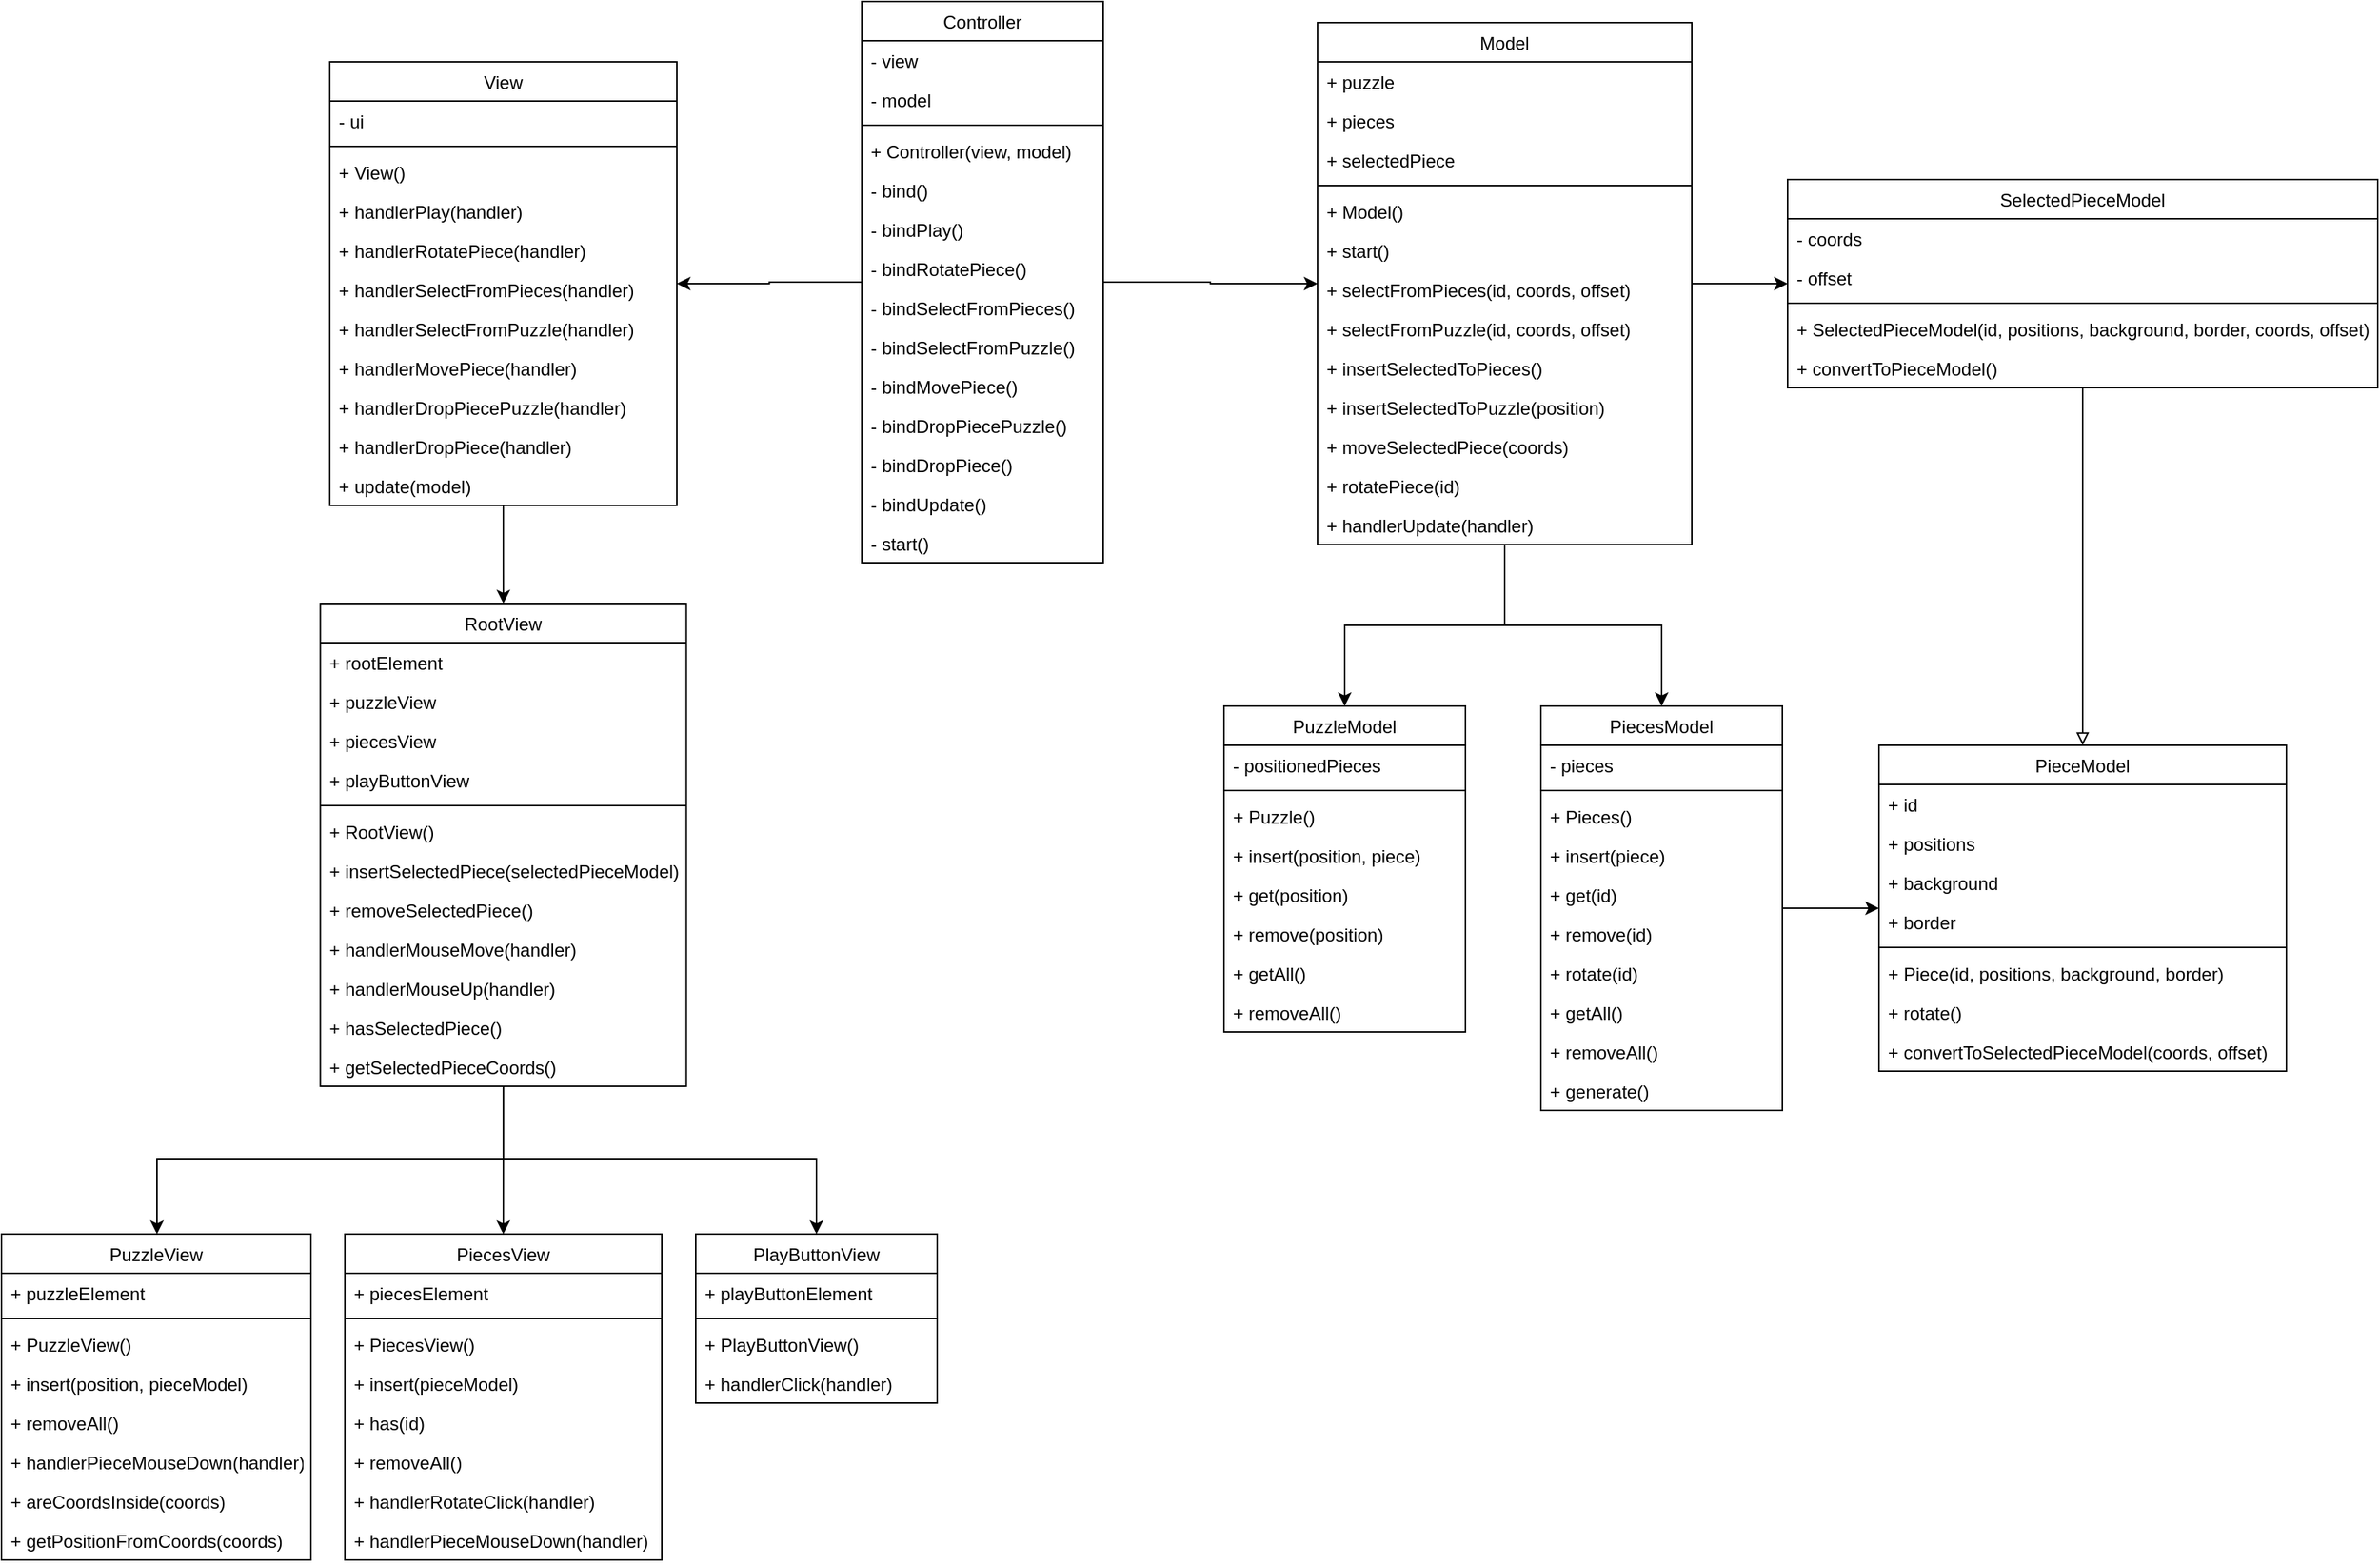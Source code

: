 <mxfile version="17.4.2" type="device"><diagram id="C5RBs43oDa-KdzZeNtuy" name="Page-1"><mxGraphModel dx="-2837" dy="945" grid="1" gridSize="10" guides="1" tooltips="1" connect="1" arrows="1" fold="1" page="1" pageScale="1" pageWidth="827" pageHeight="1169" math="0" shadow="0"><root><mxCell id="WIyWlLk6GJQsqaUBKTNV-0"/><mxCell id="WIyWlLk6GJQsqaUBKTNV-1" parent="WIyWlLk6GJQsqaUBKTNV-0"/><mxCell id="Hoel9D55jEDfZ5JP0Uhi-9" value="PuzzleModel" style="swimlane;fontStyle=0;align=center;verticalAlign=top;childLayout=stackLayout;horizontal=1;startSize=26;horizontalStack=0;resizeParent=1;resizeLast=0;collapsible=1;marginBottom=0;rounded=0;shadow=0;strokeWidth=1;" parent="WIyWlLk6GJQsqaUBKTNV-1" vertex="1"><mxGeometry x="4990" y="547" width="160" height="216" as="geometry"><mxRectangle x="550" y="140" width="160" height="26" as="alternateBounds"/></mxGeometry></mxCell><mxCell id="Hoel9D55jEDfZ5JP0Uhi-10" value="- positionedPieces" style="text;align=left;verticalAlign=top;spacingLeft=4;spacingRight=4;overflow=hidden;rotatable=0;points=[[0,0.5],[1,0.5]];portConstraint=eastwest;rounded=0;shadow=0;html=0;" parent="Hoel9D55jEDfZ5JP0Uhi-9" vertex="1"><mxGeometry y="26" width="160" height="26" as="geometry"/></mxCell><mxCell id="Hoel9D55jEDfZ5JP0Uhi-11" value="" style="line;html=1;strokeWidth=1;align=left;verticalAlign=middle;spacingTop=-1;spacingLeft=3;spacingRight=3;rotatable=0;labelPosition=right;points=[];portConstraint=eastwest;" parent="Hoel9D55jEDfZ5JP0Uhi-9" vertex="1"><mxGeometry y="52" width="160" height="8" as="geometry"/></mxCell><mxCell id="Hoel9D55jEDfZ5JP0Uhi-12" value="+ Puzzle()" style="text;align=left;verticalAlign=top;spacingLeft=4;spacingRight=4;overflow=hidden;rotatable=0;points=[[0,0.5],[1,0.5]];portConstraint=eastwest;" parent="Hoel9D55jEDfZ5JP0Uhi-9" vertex="1"><mxGeometry y="60" width="160" height="26" as="geometry"/></mxCell><mxCell id="Hoel9D55jEDfZ5JP0Uhi-13" value="+ insert(position, piece)" style="text;align=left;verticalAlign=top;spacingLeft=4;spacingRight=4;overflow=hidden;rotatable=0;points=[[0,0.5],[1,0.5]];portConstraint=eastwest;" parent="Hoel9D55jEDfZ5JP0Uhi-9" vertex="1"><mxGeometry y="86" width="160" height="26" as="geometry"/></mxCell><mxCell id="Hoel9D55jEDfZ5JP0Uhi-14" value="+ get(position)" style="text;align=left;verticalAlign=top;spacingLeft=4;spacingRight=4;overflow=hidden;rotatable=0;points=[[0,0.5],[1,0.5]];portConstraint=eastwest;" parent="Hoel9D55jEDfZ5JP0Uhi-9" vertex="1"><mxGeometry y="112" width="160" height="26" as="geometry"/></mxCell><mxCell id="Hoel9D55jEDfZ5JP0Uhi-15" value="+ remove(position)" style="text;align=left;verticalAlign=top;spacingLeft=4;spacingRight=4;overflow=hidden;rotatable=0;points=[[0,0.5],[1,0.5]];portConstraint=eastwest;" parent="Hoel9D55jEDfZ5JP0Uhi-9" vertex="1"><mxGeometry y="138" width="160" height="26" as="geometry"/></mxCell><mxCell id="Hoel9D55jEDfZ5JP0Uhi-16" value="+ getAll()" style="text;align=left;verticalAlign=top;spacingLeft=4;spacingRight=4;overflow=hidden;rotatable=0;points=[[0,0.5],[1,0.5]];portConstraint=eastwest;" parent="Hoel9D55jEDfZ5JP0Uhi-9" vertex="1"><mxGeometry y="164" width="160" height="26" as="geometry"/></mxCell><mxCell id="Hoel9D55jEDfZ5JP0Uhi-17" value="+ removeAll()" style="text;align=left;verticalAlign=top;spacingLeft=4;spacingRight=4;overflow=hidden;rotatable=0;points=[[0,0.5],[1,0.5]];portConstraint=eastwest;" parent="Hoel9D55jEDfZ5JP0Uhi-9" vertex="1"><mxGeometry y="190" width="160" height="26" as="geometry"/></mxCell><mxCell id="JvpIP3nI4Gsb4rFDmJyG-52" style="edgeStyle=orthogonalEdgeStyle;rounded=0;orthogonalLoop=1;jettySize=auto;html=1;endArrow=classic;endFill=1;" parent="WIyWlLk6GJQsqaUBKTNV-1" source="Hoel9D55jEDfZ5JP0Uhi-20" target="Hoel9D55jEDfZ5JP0Uhi-30" edge="1"><mxGeometry relative="1" as="geometry"/></mxCell><mxCell id="Hoel9D55jEDfZ5JP0Uhi-20" value="PiecesModel" style="swimlane;fontStyle=0;align=center;verticalAlign=top;childLayout=stackLayout;horizontal=1;startSize=26;horizontalStack=0;resizeParent=1;resizeLast=0;collapsible=1;marginBottom=0;rounded=0;shadow=0;strokeWidth=1;" parent="WIyWlLk6GJQsqaUBKTNV-1" vertex="1"><mxGeometry x="5200" y="547" width="160" height="268" as="geometry"><mxRectangle x="2240" y="1625" width="160" height="26" as="alternateBounds"/></mxGeometry></mxCell><mxCell id="Hoel9D55jEDfZ5JP0Uhi-21" value="- pieces" style="text;align=left;verticalAlign=top;spacingLeft=4;spacingRight=4;overflow=hidden;rotatable=0;points=[[0,0.5],[1,0.5]];portConstraint=eastwest;rounded=0;shadow=0;html=0;" parent="Hoel9D55jEDfZ5JP0Uhi-20" vertex="1"><mxGeometry y="26" width="160" height="26" as="geometry"/></mxCell><mxCell id="Hoel9D55jEDfZ5JP0Uhi-22" value="" style="line;html=1;strokeWidth=1;align=left;verticalAlign=middle;spacingTop=-1;spacingLeft=3;spacingRight=3;rotatable=0;labelPosition=right;points=[];portConstraint=eastwest;" parent="Hoel9D55jEDfZ5JP0Uhi-20" vertex="1"><mxGeometry y="52" width="160" height="8" as="geometry"/></mxCell><mxCell id="Hoel9D55jEDfZ5JP0Uhi-23" value="+ Pieces()" style="text;align=left;verticalAlign=top;spacingLeft=4;spacingRight=4;overflow=hidden;rotatable=0;points=[[0,0.5],[1,0.5]];portConstraint=eastwest;" parent="Hoel9D55jEDfZ5JP0Uhi-20" vertex="1"><mxGeometry y="60" width="160" height="26" as="geometry"/></mxCell><mxCell id="Hoel9D55jEDfZ5JP0Uhi-24" value="+ insert(piece)" style="text;align=left;verticalAlign=top;spacingLeft=4;spacingRight=4;overflow=hidden;rotatable=0;points=[[0,0.5],[1,0.5]];portConstraint=eastwest;" parent="Hoel9D55jEDfZ5JP0Uhi-20" vertex="1"><mxGeometry y="86" width="160" height="26" as="geometry"/></mxCell><mxCell id="JvpIP3nI4Gsb4rFDmJyG-57" value="+ get(id)" style="text;align=left;verticalAlign=top;spacingLeft=4;spacingRight=4;overflow=hidden;rotatable=0;points=[[0,0.5],[1,0.5]];portConstraint=eastwest;" parent="Hoel9D55jEDfZ5JP0Uhi-20" vertex="1"><mxGeometry y="112" width="160" height="26" as="geometry"/></mxCell><mxCell id="Hoel9D55jEDfZ5JP0Uhi-25" value="+ remove(id)" style="text;align=left;verticalAlign=top;spacingLeft=4;spacingRight=4;overflow=hidden;rotatable=0;points=[[0,0.5],[1,0.5]];portConstraint=eastwest;" parent="Hoel9D55jEDfZ5JP0Uhi-20" vertex="1"><mxGeometry y="138" width="160" height="26" as="geometry"/></mxCell><mxCell id="Hoel9D55jEDfZ5JP0Uhi-26" value="+ rotate(id)" style="text;align=left;verticalAlign=top;spacingLeft=4;spacingRight=4;overflow=hidden;rotatable=0;points=[[0,0.5],[1,0.5]];portConstraint=eastwest;" parent="Hoel9D55jEDfZ5JP0Uhi-20" vertex="1"><mxGeometry y="164" width="160" height="26" as="geometry"/></mxCell><mxCell id="Hoel9D55jEDfZ5JP0Uhi-27" value="+ getAll()" style="text;align=left;verticalAlign=top;spacingLeft=4;spacingRight=4;overflow=hidden;rotatable=0;points=[[0,0.5],[1,0.5]];portConstraint=eastwest;" parent="Hoel9D55jEDfZ5JP0Uhi-20" vertex="1"><mxGeometry y="190" width="160" height="26" as="geometry"/></mxCell><mxCell id="Hoel9D55jEDfZ5JP0Uhi-28" value="+ removeAll()" style="text;align=left;verticalAlign=top;spacingLeft=4;spacingRight=4;overflow=hidden;rotatable=0;points=[[0,0.5],[1,0.5]];portConstraint=eastwest;" parent="Hoel9D55jEDfZ5JP0Uhi-20" vertex="1"><mxGeometry y="216" width="160" height="26" as="geometry"/></mxCell><mxCell id="Hoel9D55jEDfZ5JP0Uhi-29" value="+ generate()" style="text;align=left;verticalAlign=top;spacingLeft=4;spacingRight=4;overflow=hidden;rotatable=0;points=[[0,0.5],[1,0.5]];portConstraint=eastwest;" parent="Hoel9D55jEDfZ5JP0Uhi-20" vertex="1"><mxGeometry y="242" width="160" height="26" as="geometry"/></mxCell><mxCell id="Hoel9D55jEDfZ5JP0Uhi-30" value="PieceModel" style="swimlane;fontStyle=0;align=center;verticalAlign=top;childLayout=stackLayout;horizontal=1;startSize=26;horizontalStack=0;resizeParent=1;resizeLast=0;collapsible=1;marginBottom=0;rounded=0;shadow=0;strokeWidth=1;" parent="WIyWlLk6GJQsqaUBKTNV-1" vertex="1"><mxGeometry x="5424" y="573" width="270" height="216" as="geometry"><mxRectangle x="550" y="140" width="160" height="26" as="alternateBounds"/></mxGeometry></mxCell><mxCell id="Hoel9D55jEDfZ5JP0Uhi-31" value="+ id" style="text;align=left;verticalAlign=top;spacingLeft=4;spacingRight=4;overflow=hidden;rotatable=0;points=[[0,0.5],[1,0.5]];portConstraint=eastwest;rounded=0;shadow=0;html=0;" parent="Hoel9D55jEDfZ5JP0Uhi-30" vertex="1"><mxGeometry y="26" width="270" height="26" as="geometry"/></mxCell><mxCell id="JvpIP3nI4Gsb4rFDmJyG-0" value="+ positions" style="text;align=left;verticalAlign=top;spacingLeft=4;spacingRight=4;overflow=hidden;rotatable=0;points=[[0,0.5],[1,0.5]];portConstraint=eastwest;rounded=0;shadow=0;html=0;" parent="Hoel9D55jEDfZ5JP0Uhi-30" vertex="1"><mxGeometry y="52" width="270" height="26" as="geometry"/></mxCell><mxCell id="JvpIP3nI4Gsb4rFDmJyG-1" value="+ background" style="text;align=left;verticalAlign=top;spacingLeft=4;spacingRight=4;overflow=hidden;rotatable=0;points=[[0,0.5],[1,0.5]];portConstraint=eastwest;rounded=0;shadow=0;html=0;" parent="Hoel9D55jEDfZ5JP0Uhi-30" vertex="1"><mxGeometry y="78" width="270" height="26" as="geometry"/></mxCell><mxCell id="Hoel9D55jEDfZ5JP0Uhi-32" value="+ border" style="text;align=left;verticalAlign=top;spacingLeft=4;spacingRight=4;overflow=hidden;rotatable=0;points=[[0,0.5],[1,0.5]];portConstraint=eastwest;rounded=0;shadow=0;html=0;" parent="Hoel9D55jEDfZ5JP0Uhi-30" vertex="1"><mxGeometry y="104" width="270" height="26" as="geometry"/></mxCell><mxCell id="Hoel9D55jEDfZ5JP0Uhi-33" value="" style="line;html=1;strokeWidth=1;align=left;verticalAlign=middle;spacingTop=-1;spacingLeft=3;spacingRight=3;rotatable=0;labelPosition=right;points=[];portConstraint=eastwest;" parent="Hoel9D55jEDfZ5JP0Uhi-30" vertex="1"><mxGeometry y="130" width="270" height="8" as="geometry"/></mxCell><mxCell id="Hoel9D55jEDfZ5JP0Uhi-34" value="+ Piece(id, positions, background, border)" style="text;align=left;verticalAlign=top;spacingLeft=4;spacingRight=4;overflow=hidden;rotatable=0;points=[[0,0.5],[1,0.5]];portConstraint=eastwest;" parent="Hoel9D55jEDfZ5JP0Uhi-30" vertex="1"><mxGeometry y="138" width="270" height="26" as="geometry"/></mxCell><mxCell id="Hoel9D55jEDfZ5JP0Uhi-35" value="+ rotate()" style="text;align=left;verticalAlign=top;spacingLeft=4;spacingRight=4;overflow=hidden;rotatable=0;points=[[0,0.5],[1,0.5]];portConstraint=eastwest;" parent="Hoel9D55jEDfZ5JP0Uhi-30" vertex="1"><mxGeometry y="164" width="270" height="26" as="geometry"/></mxCell><mxCell id="JvpIP3nI4Gsb4rFDmJyG-55" value="+ convertToSelectedPieceModel(coords, offset)" style="text;align=left;verticalAlign=top;spacingLeft=4;spacingRight=4;overflow=hidden;rotatable=0;points=[[0,0.5],[1,0.5]];portConstraint=eastwest;" parent="Hoel9D55jEDfZ5JP0Uhi-30" vertex="1"><mxGeometry y="190" width="270" height="26" as="geometry"/></mxCell><mxCell id="JvpIP3nI4Gsb4rFDmJyG-48" style="edgeStyle=orthogonalEdgeStyle;rounded=0;orthogonalLoop=1;jettySize=auto;html=1;" parent="WIyWlLk6GJQsqaUBKTNV-1" source="Hoel9D55jEDfZ5JP0Uhi-36" target="Hoel9D55jEDfZ5JP0Uhi-9" edge="1"><mxGeometry relative="1" as="geometry"/></mxCell><mxCell id="JvpIP3nI4Gsb4rFDmJyG-49" style="edgeStyle=orthogonalEdgeStyle;rounded=0;orthogonalLoop=1;jettySize=auto;html=1;entryX=0.5;entryY=0;entryDx=0;entryDy=0;" parent="WIyWlLk6GJQsqaUBKTNV-1" source="Hoel9D55jEDfZ5JP0Uhi-36" target="Hoel9D55jEDfZ5JP0Uhi-20" edge="1"><mxGeometry relative="1" as="geometry"/></mxCell><mxCell id="JvpIP3nI4Gsb4rFDmJyG-50" style="edgeStyle=orthogonalEdgeStyle;rounded=0;orthogonalLoop=1;jettySize=auto;html=1;" parent="WIyWlLk6GJQsqaUBKTNV-1" source="Hoel9D55jEDfZ5JP0Uhi-36" target="Hoel9D55jEDfZ5JP0Uhi-47" edge="1"><mxGeometry relative="1" as="geometry"/></mxCell><mxCell id="Hoel9D55jEDfZ5JP0Uhi-36" value="Model" style="swimlane;fontStyle=0;align=center;verticalAlign=top;childLayout=stackLayout;horizontal=1;startSize=26;horizontalStack=0;resizeParent=1;resizeLast=0;collapsible=1;marginBottom=0;rounded=0;shadow=0;strokeWidth=1;" parent="WIyWlLk6GJQsqaUBKTNV-1" vertex="1"><mxGeometry x="5052" y="94" width="248" height="346" as="geometry"><mxRectangle x="550" y="140" width="160" height="26" as="alternateBounds"/></mxGeometry></mxCell><mxCell id="JvpIP3nI4Gsb4rFDmJyG-3" value="+ puzzle" style="text;align=left;verticalAlign=top;spacingLeft=4;spacingRight=4;overflow=hidden;rotatable=0;points=[[0,0.5],[1,0.5]];portConstraint=eastwest;" parent="Hoel9D55jEDfZ5JP0Uhi-36" vertex="1"><mxGeometry y="26" width="248" height="26" as="geometry"/></mxCell><mxCell id="JvpIP3nI4Gsb4rFDmJyG-4" value="+ pieces" style="text;align=left;verticalAlign=top;spacingLeft=4;spacingRight=4;overflow=hidden;rotatable=0;points=[[0,0.5],[1,0.5]];portConstraint=eastwest;" parent="Hoel9D55jEDfZ5JP0Uhi-36" vertex="1"><mxGeometry y="52" width="248" height="26" as="geometry"/></mxCell><mxCell id="JvpIP3nI4Gsb4rFDmJyG-2" value="+ selectedPiece" style="text;align=left;verticalAlign=top;spacingLeft=4;spacingRight=4;overflow=hidden;rotatable=0;points=[[0,0.5],[1,0.5]];portConstraint=eastwest;" parent="Hoel9D55jEDfZ5JP0Uhi-36" vertex="1"><mxGeometry y="78" width="248" height="26" as="geometry"/></mxCell><mxCell id="Hoel9D55jEDfZ5JP0Uhi-37" value="" style="line;html=1;strokeWidth=1;align=left;verticalAlign=middle;spacingTop=-1;spacingLeft=3;spacingRight=3;rotatable=0;labelPosition=right;points=[];portConstraint=eastwest;" parent="Hoel9D55jEDfZ5JP0Uhi-36" vertex="1"><mxGeometry y="104" width="248" height="8" as="geometry"/></mxCell><mxCell id="Hoel9D55jEDfZ5JP0Uhi-38" value="+ Model()" style="text;align=left;verticalAlign=top;spacingLeft=4;spacingRight=4;overflow=hidden;rotatable=0;points=[[0,0.5],[1,0.5]];portConstraint=eastwest;" parent="Hoel9D55jEDfZ5JP0Uhi-36" vertex="1"><mxGeometry y="112" width="248" height="26" as="geometry"/></mxCell><mxCell id="Hoel9D55jEDfZ5JP0Uhi-39" value="+ start()" style="text;align=left;verticalAlign=top;spacingLeft=4;spacingRight=4;overflow=hidden;rotatable=0;points=[[0,0.5],[1,0.5]];portConstraint=eastwest;" parent="Hoel9D55jEDfZ5JP0Uhi-36" vertex="1"><mxGeometry y="138" width="248" height="26" as="geometry"/></mxCell><mxCell id="Hoel9D55jEDfZ5JP0Uhi-45" value="+ selectFromPieces(id, coords, offset)" style="text;align=left;verticalAlign=top;spacingLeft=4;spacingRight=4;overflow=hidden;rotatable=0;points=[[0,0.5],[1,0.5]];portConstraint=eastwest;" parent="Hoel9D55jEDfZ5JP0Uhi-36" vertex="1"><mxGeometry y="164" width="248" height="26" as="geometry"/></mxCell><mxCell id="Hoel9D55jEDfZ5JP0Uhi-44" value="+ selectFromPuzzle(id, coords, offset)" style="text;align=left;verticalAlign=top;spacingLeft=4;spacingRight=4;overflow=hidden;rotatable=0;points=[[0,0.5],[1,0.5]];portConstraint=eastwest;" parent="Hoel9D55jEDfZ5JP0Uhi-36" vertex="1"><mxGeometry y="190" width="248" height="26" as="geometry"/></mxCell><mxCell id="Hoel9D55jEDfZ5JP0Uhi-41" value="+ insertSelectedToPieces()" style="text;align=left;verticalAlign=top;spacingLeft=4;spacingRight=4;overflow=hidden;rotatable=0;points=[[0,0.5],[1,0.5]];portConstraint=eastwest;" parent="Hoel9D55jEDfZ5JP0Uhi-36" vertex="1"><mxGeometry y="216" width="248" height="26" as="geometry"/></mxCell><mxCell id="Hoel9D55jEDfZ5JP0Uhi-40" value="+ insertSelectedToPuzzle(position)" style="text;align=left;verticalAlign=top;spacingLeft=4;spacingRight=4;overflow=hidden;rotatable=0;points=[[0,0.5],[1,0.5]];portConstraint=eastwest;" parent="Hoel9D55jEDfZ5JP0Uhi-36" vertex="1"><mxGeometry y="242" width="248" height="26" as="geometry"/></mxCell><mxCell id="Hoel9D55jEDfZ5JP0Uhi-46" value="+ moveSelectedPiece(coords)" style="text;align=left;verticalAlign=top;spacingLeft=4;spacingRight=4;overflow=hidden;rotatable=0;points=[[0,0.5],[1,0.5]];portConstraint=eastwest;" parent="Hoel9D55jEDfZ5JP0Uhi-36" vertex="1"><mxGeometry y="268" width="248" height="26" as="geometry"/></mxCell><mxCell id="Hoel9D55jEDfZ5JP0Uhi-42" value="+ rotatePiece(id)" style="text;align=left;verticalAlign=top;spacingLeft=4;spacingRight=4;overflow=hidden;rotatable=0;points=[[0,0.5],[1,0.5]];portConstraint=eastwest;" parent="Hoel9D55jEDfZ5JP0Uhi-36" vertex="1"><mxGeometry y="294" width="248" height="26" as="geometry"/></mxCell><mxCell id="Hoel9D55jEDfZ5JP0Uhi-43" value="+ handlerUpdate(handler)" style="text;align=left;verticalAlign=top;spacingLeft=4;spacingRight=4;overflow=hidden;rotatable=0;points=[[0,0.5],[1,0.5]];portConstraint=eastwest;" parent="Hoel9D55jEDfZ5JP0Uhi-36" vertex="1"><mxGeometry y="320" width="248" height="26" as="geometry"/></mxCell><mxCell id="JvpIP3nI4Gsb4rFDmJyG-51" style="edgeStyle=orthogonalEdgeStyle;rounded=0;orthogonalLoop=1;jettySize=auto;html=1;endArrow=block;endFill=0;" parent="WIyWlLk6GJQsqaUBKTNV-1" source="Hoel9D55jEDfZ5JP0Uhi-47" target="Hoel9D55jEDfZ5JP0Uhi-30" edge="1"><mxGeometry relative="1" as="geometry"/></mxCell><mxCell id="Hoel9D55jEDfZ5JP0Uhi-47" value="SelectedPieceModel" style="swimlane;fontStyle=0;align=center;verticalAlign=top;childLayout=stackLayout;horizontal=1;startSize=26;horizontalStack=0;resizeParent=1;resizeLast=0;collapsible=1;marginBottom=0;rounded=0;shadow=0;strokeWidth=1;" parent="WIyWlLk6GJQsqaUBKTNV-1" vertex="1"><mxGeometry x="5363.5" y="198" width="391" height="138" as="geometry"><mxRectangle x="550" y="140" width="160" height="26" as="alternateBounds"/></mxGeometry></mxCell><mxCell id="Hoel9D55jEDfZ5JP0Uhi-48" value="- coords" style="text;align=left;verticalAlign=top;spacingLeft=4;spacingRight=4;overflow=hidden;rotatable=0;points=[[0,0.5],[1,0.5]];portConstraint=eastwest;rounded=0;shadow=0;html=0;" parent="Hoel9D55jEDfZ5JP0Uhi-47" vertex="1"><mxGeometry y="26" width="391" height="26" as="geometry"/></mxCell><mxCell id="Hoel9D55jEDfZ5JP0Uhi-55" value="- offset" style="text;align=left;verticalAlign=top;spacingLeft=4;spacingRight=4;overflow=hidden;rotatable=0;points=[[0,0.5],[1,0.5]];portConstraint=eastwest;rounded=0;shadow=0;html=0;" parent="Hoel9D55jEDfZ5JP0Uhi-47" vertex="1"><mxGeometry y="52" width="391" height="26" as="geometry"/></mxCell><mxCell id="Hoel9D55jEDfZ5JP0Uhi-50" value="" style="line;html=1;strokeWidth=1;align=left;verticalAlign=middle;spacingTop=-1;spacingLeft=3;spacingRight=3;rotatable=0;labelPosition=right;points=[];portConstraint=eastwest;" parent="Hoel9D55jEDfZ5JP0Uhi-47" vertex="1"><mxGeometry y="78" width="391" height="8" as="geometry"/></mxCell><mxCell id="Hoel9D55jEDfZ5JP0Uhi-52" value="+ SelectedPieceModel(id, positions, background, border, coords, offset)" style="text;align=left;verticalAlign=top;spacingLeft=4;spacingRight=4;overflow=hidden;rotatable=0;points=[[0,0.5],[1,0.5]];portConstraint=eastwest;" parent="Hoel9D55jEDfZ5JP0Uhi-47" vertex="1"><mxGeometry y="86" width="391" height="26" as="geometry"/></mxCell><mxCell id="JvpIP3nI4Gsb4rFDmJyG-56" value="+ convertToPieceModel()" style="text;align=left;verticalAlign=top;spacingLeft=4;spacingRight=4;overflow=hidden;rotatable=0;points=[[0,0.5],[1,0.5]];portConstraint=eastwest;" parent="Hoel9D55jEDfZ5JP0Uhi-47" vertex="1"><mxGeometry y="112" width="391" height="26" as="geometry"/></mxCell><mxCell id="JvpIP3nI4Gsb4rFDmJyG-146" style="edgeStyle=orthogonalEdgeStyle;rounded=0;orthogonalLoop=1;jettySize=auto;html=1;endArrow=classic;endFill=1;" parent="WIyWlLk6GJQsqaUBKTNV-1" source="Hoel9D55jEDfZ5JP0Uhi-56" target="JvpIP3nI4Gsb4rFDmJyG-114" edge="1"><mxGeometry relative="1" as="geometry"/></mxCell><mxCell id="Hoel9D55jEDfZ5JP0Uhi-56" value="View" style="swimlane;fontStyle=0;align=center;verticalAlign=top;childLayout=stackLayout;horizontal=1;startSize=26;horizontalStack=0;resizeParent=1;resizeLast=0;collapsible=1;marginBottom=0;rounded=0;shadow=0;strokeWidth=1;" parent="WIyWlLk6GJQsqaUBKTNV-1" vertex="1"><mxGeometry x="4397.5" y="120" width="230" height="294" as="geometry"><mxRectangle x="550" y="140" width="160" height="26" as="alternateBounds"/></mxGeometry></mxCell><mxCell id="JvpIP3nI4Gsb4rFDmJyG-7" value="- ui" style="text;align=left;verticalAlign=top;spacingLeft=4;spacingRight=4;overflow=hidden;rotatable=0;points=[[0,0.5],[1,0.5]];portConstraint=eastwest;" parent="Hoel9D55jEDfZ5JP0Uhi-56" vertex="1"><mxGeometry y="26" width="230" height="26" as="geometry"/></mxCell><mxCell id="Hoel9D55jEDfZ5JP0Uhi-58" value="" style="line;html=1;strokeWidth=1;align=left;verticalAlign=middle;spacingTop=-1;spacingLeft=3;spacingRight=3;rotatable=0;labelPosition=right;points=[];portConstraint=eastwest;" parent="Hoel9D55jEDfZ5JP0Uhi-56" vertex="1"><mxGeometry y="52" width="230" height="8" as="geometry"/></mxCell><mxCell id="Hoel9D55jEDfZ5JP0Uhi-59" value="+ View()" style="text;align=left;verticalAlign=top;spacingLeft=4;spacingRight=4;overflow=hidden;rotatable=0;points=[[0,0.5],[1,0.5]];portConstraint=eastwest;" parent="Hoel9D55jEDfZ5JP0Uhi-56" vertex="1"><mxGeometry y="60" width="230" height="26" as="geometry"/></mxCell><mxCell id="JvpIP3nI4Gsb4rFDmJyG-66" value="+ handlerPlay(handler)" style="text;align=left;verticalAlign=top;spacingLeft=4;spacingRight=4;overflow=hidden;rotatable=0;points=[[0,0.5],[1,0.5]];portConstraint=eastwest;" parent="Hoel9D55jEDfZ5JP0Uhi-56" vertex="1"><mxGeometry y="86" width="230" height="26" as="geometry"/></mxCell><mxCell id="Hoel9D55jEDfZ5JP0Uhi-63" value="+ handlerRotatePiece(handler)" style="text;align=left;verticalAlign=top;spacingLeft=4;spacingRight=4;overflow=hidden;rotatable=0;points=[[0,0.5],[1,0.5]];portConstraint=eastwest;" parent="Hoel9D55jEDfZ5JP0Uhi-56" vertex="1"><mxGeometry y="112" width="230" height="26" as="geometry"/></mxCell><mxCell id="Hoel9D55jEDfZ5JP0Uhi-62" value="+ handlerSelectFromPieces(handler)" style="text;align=left;verticalAlign=top;spacingLeft=4;spacingRight=4;overflow=hidden;rotatable=0;points=[[0,0.5],[1,0.5]];portConstraint=eastwest;" parent="Hoel9D55jEDfZ5JP0Uhi-56" vertex="1"><mxGeometry y="138" width="230" height="26" as="geometry"/></mxCell><mxCell id="Hoel9D55jEDfZ5JP0Uhi-61" value="+ handlerSelectFromPuzzle(handler)" style="text;align=left;verticalAlign=top;spacingLeft=4;spacingRight=4;overflow=hidden;rotatable=0;points=[[0,0.5],[1,0.5]];portConstraint=eastwest;" parent="Hoel9D55jEDfZ5JP0Uhi-56" vertex="1"><mxGeometry y="164" width="230" height="26" as="geometry"/></mxCell><mxCell id="Hoel9D55jEDfZ5JP0Uhi-65" value="+ handlerMovePiece(handler)" style="text;align=left;verticalAlign=top;spacingLeft=4;spacingRight=4;overflow=hidden;rotatable=0;points=[[0,0.5],[1,0.5]];portConstraint=eastwest;" parent="Hoel9D55jEDfZ5JP0Uhi-56" vertex="1"><mxGeometry y="190" width="230" height="26" as="geometry"/></mxCell><mxCell id="JvpIP3nI4Gsb4rFDmJyG-6" value="+ handlerDropPiecePuzzle(handler)" style="text;align=left;verticalAlign=top;spacingLeft=4;spacingRight=4;overflow=hidden;rotatable=0;points=[[0,0.5],[1,0.5]];portConstraint=eastwest;" parent="Hoel9D55jEDfZ5JP0Uhi-56" vertex="1"><mxGeometry y="216" width="230" height="26" as="geometry"/></mxCell><mxCell id="JvpIP3nI4Gsb4rFDmJyG-8" value="+ handlerDropPiece(handler)" style="text;align=left;verticalAlign=top;spacingLeft=4;spacingRight=4;overflow=hidden;rotatable=0;points=[[0,0.5],[1,0.5]];portConstraint=eastwest;" parent="Hoel9D55jEDfZ5JP0Uhi-56" vertex="1"><mxGeometry y="242" width="230" height="26" as="geometry"/></mxCell><mxCell id="Hoel9D55jEDfZ5JP0Uhi-64" value="+ update(model)" style="text;align=left;verticalAlign=top;spacingLeft=4;spacingRight=4;overflow=hidden;rotatable=0;points=[[0,0.5],[1,0.5]];portConstraint=eastwest;" parent="Hoel9D55jEDfZ5JP0Uhi-56" vertex="1"><mxGeometry y="268" width="230" height="26" as="geometry"/></mxCell><mxCell id="JvpIP3nI4Gsb4rFDmJyG-46" style="edgeStyle=orthogonalEdgeStyle;rounded=0;orthogonalLoop=1;jettySize=auto;html=1;" parent="WIyWlLk6GJQsqaUBKTNV-1" source="JvpIP3nI4Gsb4rFDmJyG-32" target="Hoel9D55jEDfZ5JP0Uhi-36" edge="1"><mxGeometry relative="1" as="geometry"/></mxCell><mxCell id="JvpIP3nI4Gsb4rFDmJyG-47" style="edgeStyle=orthogonalEdgeStyle;rounded=0;orthogonalLoop=1;jettySize=auto;html=1;" parent="WIyWlLk6GJQsqaUBKTNV-1" source="JvpIP3nI4Gsb4rFDmJyG-32" target="Hoel9D55jEDfZ5JP0Uhi-56" edge="1"><mxGeometry relative="1" as="geometry"/></mxCell><mxCell id="JvpIP3nI4Gsb4rFDmJyG-32" value="Controller" style="swimlane;fontStyle=0;align=center;verticalAlign=top;childLayout=stackLayout;horizontal=1;startSize=26;horizontalStack=0;resizeParent=1;resizeLast=0;collapsible=1;marginBottom=0;rounded=0;shadow=0;strokeWidth=1;" parent="WIyWlLk6GJQsqaUBKTNV-1" vertex="1"><mxGeometry x="4750" y="80" width="160" height="372" as="geometry"><mxRectangle x="550" y="140" width="160" height="26" as="alternateBounds"/></mxGeometry></mxCell><mxCell id="JvpIP3nI4Gsb4rFDmJyG-40" value="- view" style="text;align=left;verticalAlign=top;spacingLeft=4;spacingRight=4;overflow=hidden;rotatable=0;points=[[0,0.5],[1,0.5]];portConstraint=eastwest;" parent="JvpIP3nI4Gsb4rFDmJyG-32" vertex="1"><mxGeometry y="26" width="160" height="26" as="geometry"/></mxCell><mxCell id="JvpIP3nI4Gsb4rFDmJyG-41" value="- model" style="text;align=left;verticalAlign=top;spacingLeft=4;spacingRight=4;overflow=hidden;rotatable=0;points=[[0,0.5],[1,0.5]];portConstraint=eastwest;" parent="JvpIP3nI4Gsb4rFDmJyG-32" vertex="1"><mxGeometry y="52" width="160" height="26" as="geometry"/></mxCell><mxCell id="JvpIP3nI4Gsb4rFDmJyG-33" value="" style="line;html=1;strokeWidth=1;align=left;verticalAlign=middle;spacingTop=-1;spacingLeft=3;spacingRight=3;rotatable=0;labelPosition=right;points=[];portConstraint=eastwest;" parent="JvpIP3nI4Gsb4rFDmJyG-32" vertex="1"><mxGeometry y="78" width="160" height="8" as="geometry"/></mxCell><mxCell id="JvpIP3nI4Gsb4rFDmJyG-34" value="+ Controller(view, model)" style="text;align=left;verticalAlign=top;spacingLeft=4;spacingRight=4;overflow=hidden;rotatable=0;points=[[0,0.5],[1,0.5]];portConstraint=eastwest;" parent="JvpIP3nI4Gsb4rFDmJyG-32" vertex="1"><mxGeometry y="86" width="160" height="26" as="geometry"/></mxCell><mxCell id="JvpIP3nI4Gsb4rFDmJyG-45" value="- bind()" style="text;align=left;verticalAlign=top;spacingLeft=4;spacingRight=4;overflow=hidden;rotatable=0;points=[[0,0.5],[1,0.5]];portConstraint=eastwest;" parent="JvpIP3nI4Gsb4rFDmJyG-32" vertex="1"><mxGeometry y="112" width="160" height="26" as="geometry"/></mxCell><mxCell id="JvpIP3nI4Gsb4rFDmJyG-67" value="- bindPlay()" style="text;align=left;verticalAlign=top;spacingLeft=4;spacingRight=4;overflow=hidden;rotatable=0;points=[[0,0.5],[1,0.5]];portConstraint=eastwest;" parent="JvpIP3nI4Gsb4rFDmJyG-32" vertex="1"><mxGeometry y="138" width="160" height="26" as="geometry"/></mxCell><mxCell id="JvpIP3nI4Gsb4rFDmJyG-37" value="- bindRotatePiece()" style="text;align=left;verticalAlign=top;spacingLeft=4;spacingRight=4;overflow=hidden;rotatable=0;points=[[0,0.5],[1,0.5]];portConstraint=eastwest;" parent="JvpIP3nI4Gsb4rFDmJyG-32" vertex="1"><mxGeometry y="164" width="160" height="26" as="geometry"/></mxCell><mxCell id="JvpIP3nI4Gsb4rFDmJyG-36" value="- bindSelectFromPieces()" style="text;align=left;verticalAlign=top;spacingLeft=4;spacingRight=4;overflow=hidden;rotatable=0;points=[[0,0.5],[1,0.5]];portConstraint=eastwest;" parent="JvpIP3nI4Gsb4rFDmJyG-32" vertex="1"><mxGeometry y="190" width="160" height="26" as="geometry"/></mxCell><mxCell id="JvpIP3nI4Gsb4rFDmJyG-35" value="- bindSelectFromPuzzle()" style="text;align=left;verticalAlign=top;spacingLeft=4;spacingRight=4;overflow=hidden;rotatable=0;points=[[0,0.5],[1,0.5]];portConstraint=eastwest;" parent="JvpIP3nI4Gsb4rFDmJyG-32" vertex="1"><mxGeometry y="216" width="160" height="26" as="geometry"/></mxCell><mxCell id="JvpIP3nI4Gsb4rFDmJyG-43" value="- bindMovePiece()" style="text;align=left;verticalAlign=top;spacingLeft=4;spacingRight=4;overflow=hidden;rotatable=0;points=[[0,0.5],[1,0.5]];portConstraint=eastwest;" parent="JvpIP3nI4Gsb4rFDmJyG-32" vertex="1"><mxGeometry y="242" width="160" height="26" as="geometry"/></mxCell><mxCell id="JvpIP3nI4Gsb4rFDmJyG-44" value="- bindDropPiecePuzzle()" style="text;align=left;verticalAlign=top;spacingLeft=4;spacingRight=4;overflow=hidden;rotatable=0;points=[[0,0.5],[1,0.5]];portConstraint=eastwest;" parent="JvpIP3nI4Gsb4rFDmJyG-32" vertex="1"><mxGeometry y="268" width="160" height="26" as="geometry"/></mxCell><mxCell id="JvpIP3nI4Gsb4rFDmJyG-42" value="- bindDropPiece()" style="text;align=left;verticalAlign=top;spacingLeft=4;spacingRight=4;overflow=hidden;rotatable=0;points=[[0,0.5],[1,0.5]];portConstraint=eastwest;" parent="JvpIP3nI4Gsb4rFDmJyG-32" vertex="1"><mxGeometry y="294" width="160" height="26" as="geometry"/></mxCell><mxCell id="JvpIP3nI4Gsb4rFDmJyG-38" value="- bindUpdate()" style="text;align=left;verticalAlign=top;spacingLeft=4;spacingRight=4;overflow=hidden;rotatable=0;points=[[0,0.5],[1,0.5]];portConstraint=eastwest;" parent="JvpIP3nI4Gsb4rFDmJyG-32" vertex="1"><mxGeometry y="320" width="160" height="26" as="geometry"/></mxCell><mxCell id="JvpIP3nI4Gsb4rFDmJyG-39" value="- start()" style="text;align=left;verticalAlign=top;spacingLeft=4;spacingRight=4;overflow=hidden;rotatable=0;points=[[0,0.5],[1,0.5]];portConstraint=eastwest;" parent="JvpIP3nI4Gsb4rFDmJyG-32" vertex="1"><mxGeometry y="346" width="160" height="26" as="geometry"/></mxCell><mxCell id="JvpIP3nI4Gsb4rFDmJyG-72" value="PuzzleView" style="swimlane;fontStyle=0;align=center;verticalAlign=top;childLayout=stackLayout;horizontal=1;startSize=26;horizontalStack=0;resizeParent=1;resizeLast=0;collapsible=1;marginBottom=0;rounded=0;shadow=0;strokeWidth=1;" parent="WIyWlLk6GJQsqaUBKTNV-1" vertex="1"><mxGeometry x="4180" y="897" width="205" height="216" as="geometry"><mxRectangle x="550" y="140" width="160" height="26" as="alternateBounds"/></mxGeometry></mxCell><mxCell id="JvpIP3nI4Gsb4rFDmJyG-73" value="+ puzzleElement" style="text;align=left;verticalAlign=top;spacingLeft=4;spacingRight=4;overflow=hidden;rotatable=0;points=[[0,0.5],[1,0.5]];portConstraint=eastwest;" parent="JvpIP3nI4Gsb4rFDmJyG-72" vertex="1"><mxGeometry y="26" width="205" height="26" as="geometry"/></mxCell><mxCell id="JvpIP3nI4Gsb4rFDmJyG-74" value="" style="line;html=1;strokeWidth=1;align=left;verticalAlign=middle;spacingTop=-1;spacingLeft=3;spacingRight=3;rotatable=0;labelPosition=right;points=[];portConstraint=eastwest;" parent="JvpIP3nI4Gsb4rFDmJyG-72" vertex="1"><mxGeometry y="52" width="205" height="8" as="geometry"/></mxCell><mxCell id="JvpIP3nI4Gsb4rFDmJyG-75" value="+ PuzzleView()" style="text;align=left;verticalAlign=top;spacingLeft=4;spacingRight=4;overflow=hidden;rotatable=0;points=[[0,0.5],[1,0.5]];portConstraint=eastwest;" parent="JvpIP3nI4Gsb4rFDmJyG-72" vertex="1"><mxGeometry y="60" width="205" height="26" as="geometry"/></mxCell><mxCell id="JvpIP3nI4Gsb4rFDmJyG-96" value="+ insert(position, pieceModel)" style="text;align=left;verticalAlign=top;spacingLeft=4;spacingRight=4;overflow=hidden;rotatable=0;points=[[0,0.5],[1,0.5]];portConstraint=eastwest;" parent="JvpIP3nI4Gsb4rFDmJyG-72" vertex="1"><mxGeometry y="86" width="205" height="26" as="geometry"/></mxCell><mxCell id="JvpIP3nI4Gsb4rFDmJyG-76" value="+ removeAll()" style="text;align=left;verticalAlign=top;spacingLeft=4;spacingRight=4;overflow=hidden;rotatable=0;points=[[0,0.5],[1,0.5]];portConstraint=eastwest;" parent="JvpIP3nI4Gsb4rFDmJyG-72" vertex="1"><mxGeometry y="112" width="205" height="26" as="geometry"/></mxCell><mxCell id="JvpIP3nI4Gsb4rFDmJyG-103" value="+ handlerPieceMouseDown(handler)" style="text;align=left;verticalAlign=top;spacingLeft=4;spacingRight=4;overflow=hidden;rotatable=0;points=[[0,0.5],[1,0.5]];portConstraint=eastwest;" parent="JvpIP3nI4Gsb4rFDmJyG-72" vertex="1"><mxGeometry y="138" width="205" height="26" as="geometry"/></mxCell><mxCell id="JvpIP3nI4Gsb4rFDmJyG-155" value="+ areCoordsInside(coords)" style="text;align=left;verticalAlign=top;spacingLeft=4;spacingRight=4;overflow=hidden;rotatable=0;points=[[0,0.5],[1,0.5]];portConstraint=eastwest;" parent="JvpIP3nI4Gsb4rFDmJyG-72" vertex="1"><mxGeometry y="164" width="205" height="26" as="geometry"/></mxCell><mxCell id="JvpIP3nI4Gsb4rFDmJyG-156" value="+ getPositionFromCoords(coords)" style="text;align=left;verticalAlign=top;spacingLeft=4;spacingRight=4;overflow=hidden;rotatable=0;points=[[0,0.5],[1,0.5]];portConstraint=eastwest;" parent="JvpIP3nI4Gsb4rFDmJyG-72" vertex="1"><mxGeometry y="190" width="205" height="26" as="geometry"/></mxCell><mxCell id="JvpIP3nI4Gsb4rFDmJyG-91" value="PlayButtonView" style="swimlane;fontStyle=0;align=center;verticalAlign=top;childLayout=stackLayout;horizontal=1;startSize=26;horizontalStack=0;resizeParent=1;resizeLast=0;collapsible=1;marginBottom=0;rounded=0;shadow=0;strokeWidth=1;" parent="WIyWlLk6GJQsqaUBKTNV-1" vertex="1"><mxGeometry x="4640" y="897" width="160" height="112" as="geometry"><mxRectangle x="550" y="140" width="160" height="26" as="alternateBounds"/></mxGeometry></mxCell><mxCell id="JvpIP3nI4Gsb4rFDmJyG-92" value="+ playButtonElement" style="text;align=left;verticalAlign=top;spacingLeft=4;spacingRight=4;overflow=hidden;rotatable=0;points=[[0,0.5],[1,0.5]];portConstraint=eastwest;" parent="JvpIP3nI4Gsb4rFDmJyG-91" vertex="1"><mxGeometry y="26" width="160" height="26" as="geometry"/></mxCell><mxCell id="JvpIP3nI4Gsb4rFDmJyG-93" value="" style="line;html=1;strokeWidth=1;align=left;verticalAlign=middle;spacingTop=-1;spacingLeft=3;spacingRight=3;rotatable=0;labelPosition=right;points=[];portConstraint=eastwest;" parent="JvpIP3nI4Gsb4rFDmJyG-91" vertex="1"><mxGeometry y="52" width="160" height="8" as="geometry"/></mxCell><mxCell id="JvpIP3nI4Gsb4rFDmJyG-95" value="+ PlayButtonView()" style="text;align=left;verticalAlign=top;spacingLeft=4;spacingRight=4;overflow=hidden;rotatable=0;points=[[0,0.5],[1,0.5]];portConstraint=eastwest;" parent="JvpIP3nI4Gsb4rFDmJyG-91" vertex="1"><mxGeometry y="60" width="160" height="26" as="geometry"/></mxCell><mxCell id="JvpIP3nI4Gsb4rFDmJyG-142" value="+ handlerClick(handler)" style="text;align=left;verticalAlign=top;spacingLeft=4;spacingRight=4;overflow=hidden;rotatable=0;points=[[0,0.5],[1,0.5]];portConstraint=eastwest;" parent="JvpIP3nI4Gsb4rFDmJyG-91" vertex="1"><mxGeometry y="86" width="160" height="26" as="geometry"/></mxCell><mxCell id="JvpIP3nI4Gsb4rFDmJyG-97" value="PiecesView" style="swimlane;fontStyle=0;align=center;verticalAlign=top;childLayout=stackLayout;horizontal=1;startSize=26;horizontalStack=0;resizeParent=1;resizeLast=0;collapsible=1;marginBottom=0;rounded=0;shadow=0;strokeWidth=1;" parent="WIyWlLk6GJQsqaUBKTNV-1" vertex="1"><mxGeometry x="4407.5" y="897" width="210" height="216" as="geometry"><mxRectangle x="550" y="140" width="160" height="26" as="alternateBounds"/></mxGeometry></mxCell><mxCell id="JvpIP3nI4Gsb4rFDmJyG-98" value="+ piecesElement" style="text;align=left;verticalAlign=top;spacingLeft=4;spacingRight=4;overflow=hidden;rotatable=0;points=[[0,0.5],[1,0.5]];portConstraint=eastwest;" parent="JvpIP3nI4Gsb4rFDmJyG-97" vertex="1"><mxGeometry y="26" width="210" height="26" as="geometry"/></mxCell><mxCell id="JvpIP3nI4Gsb4rFDmJyG-99" value="" style="line;html=1;strokeWidth=1;align=left;verticalAlign=middle;spacingTop=-1;spacingLeft=3;spacingRight=3;rotatable=0;labelPosition=right;points=[];portConstraint=eastwest;" parent="JvpIP3nI4Gsb4rFDmJyG-97" vertex="1"><mxGeometry y="52" width="210" height="8" as="geometry"/></mxCell><mxCell id="JvpIP3nI4Gsb4rFDmJyG-100" value="+ PiecesView()" style="text;align=left;verticalAlign=top;spacingLeft=4;spacingRight=4;overflow=hidden;rotatable=0;points=[[0,0.5],[1,0.5]];portConstraint=eastwest;" parent="JvpIP3nI4Gsb4rFDmJyG-97" vertex="1"><mxGeometry y="60" width="210" height="26" as="geometry"/></mxCell><mxCell id="HfzHMmbnnP9AgTcTV4ew-0" value="+ insert(pieceModel)" style="text;align=left;verticalAlign=top;spacingLeft=4;spacingRight=4;overflow=hidden;rotatable=0;points=[[0,0.5],[1,0.5]];portConstraint=eastwest;" vertex="1" parent="JvpIP3nI4Gsb4rFDmJyG-97"><mxGeometry y="86" width="210" height="26" as="geometry"/></mxCell><mxCell id="JvpIP3nI4Gsb4rFDmJyG-101" value="+ has(id)" style="text;align=left;verticalAlign=top;spacingLeft=4;spacingRight=4;overflow=hidden;rotatable=0;points=[[0,0.5],[1,0.5]];portConstraint=eastwest;" parent="JvpIP3nI4Gsb4rFDmJyG-97" vertex="1"><mxGeometry y="112" width="210" height="26" as="geometry"/></mxCell><mxCell id="JvpIP3nI4Gsb4rFDmJyG-102" value="+ removeAll()" style="text;align=left;verticalAlign=top;spacingLeft=4;spacingRight=4;overflow=hidden;rotatable=0;points=[[0,0.5],[1,0.5]];portConstraint=eastwest;" parent="JvpIP3nI4Gsb4rFDmJyG-97" vertex="1"><mxGeometry y="138" width="210" height="26" as="geometry"/></mxCell><mxCell id="JvpIP3nI4Gsb4rFDmJyG-104" value="+ handlerRotateClick(handler)" style="text;align=left;verticalAlign=top;spacingLeft=4;spacingRight=4;overflow=hidden;rotatable=0;points=[[0,0.5],[1,0.5]];portConstraint=eastwest;" parent="JvpIP3nI4Gsb4rFDmJyG-97" vertex="1"><mxGeometry y="164" width="210" height="26" as="geometry"/></mxCell><mxCell id="JvpIP3nI4Gsb4rFDmJyG-105" value="+ handlerPieceMouseDown(handler)" style="text;align=left;verticalAlign=top;spacingLeft=4;spacingRight=4;overflow=hidden;rotatable=0;points=[[0,0.5],[1,0.5]];portConstraint=eastwest;" parent="JvpIP3nI4Gsb4rFDmJyG-97" vertex="1"><mxGeometry y="190" width="210" height="26" as="geometry"/></mxCell><mxCell id="JvpIP3nI4Gsb4rFDmJyG-149" style="edgeStyle=orthogonalEdgeStyle;rounded=0;orthogonalLoop=1;jettySize=auto;html=1;endArrow=classic;endFill=1;" parent="WIyWlLk6GJQsqaUBKTNV-1" source="JvpIP3nI4Gsb4rFDmJyG-114" target="JvpIP3nI4Gsb4rFDmJyG-97" edge="1"><mxGeometry relative="1" as="geometry"/></mxCell><mxCell id="JvpIP3nI4Gsb4rFDmJyG-150" style="edgeStyle=orthogonalEdgeStyle;rounded=0;orthogonalLoop=1;jettySize=auto;html=1;endArrow=classic;endFill=1;" parent="WIyWlLk6GJQsqaUBKTNV-1" source="JvpIP3nI4Gsb4rFDmJyG-114" target="JvpIP3nI4Gsb4rFDmJyG-72" edge="1"><mxGeometry relative="1" as="geometry"><Array as="points"><mxPoint x="4513" y="847"/><mxPoint x="4283" y="847"/></Array></mxGeometry></mxCell><mxCell id="JvpIP3nI4Gsb4rFDmJyG-151" style="edgeStyle=orthogonalEdgeStyle;rounded=0;orthogonalLoop=1;jettySize=auto;html=1;endArrow=classic;endFill=1;" parent="WIyWlLk6GJQsqaUBKTNV-1" source="JvpIP3nI4Gsb4rFDmJyG-114" target="JvpIP3nI4Gsb4rFDmJyG-91" edge="1"><mxGeometry relative="1" as="geometry"><Array as="points"><mxPoint x="4513" y="847"/><mxPoint x="4720" y="847"/></Array></mxGeometry></mxCell><mxCell id="JvpIP3nI4Gsb4rFDmJyG-114" value="RootView" style="swimlane;fontStyle=0;align=center;verticalAlign=top;childLayout=stackLayout;horizontal=1;startSize=26;horizontalStack=0;resizeParent=1;resizeLast=0;collapsible=1;marginBottom=0;rounded=0;shadow=0;strokeWidth=1;" parent="WIyWlLk6GJQsqaUBKTNV-1" vertex="1"><mxGeometry x="4391.25" y="479" width="242.5" height="320" as="geometry"><mxRectangle x="550" y="140" width="160" height="26" as="alternateBounds"/></mxGeometry></mxCell><mxCell id="JvpIP3nI4Gsb4rFDmJyG-143" value="+ rootElement" style="text;align=left;verticalAlign=top;spacingLeft=4;spacingRight=4;overflow=hidden;rotatable=0;points=[[0,0.5],[1,0.5]];portConstraint=eastwest;" parent="JvpIP3nI4Gsb4rFDmJyG-114" vertex="1"><mxGeometry y="26" width="242.5" height="26" as="geometry"/></mxCell><mxCell id="JvpIP3nI4Gsb4rFDmJyG-144" value="+ puzzleView" style="text;align=left;verticalAlign=top;spacingLeft=4;spacingRight=4;overflow=hidden;rotatable=0;points=[[0,0.5],[1,0.5]];portConstraint=eastwest;" parent="JvpIP3nI4Gsb4rFDmJyG-114" vertex="1"><mxGeometry y="52" width="242.5" height="26" as="geometry"/></mxCell><mxCell id="JvpIP3nI4Gsb4rFDmJyG-145" value="+ piecesView" style="text;align=left;verticalAlign=top;spacingLeft=4;spacingRight=4;overflow=hidden;rotatable=0;points=[[0,0.5],[1,0.5]];portConstraint=eastwest;" parent="JvpIP3nI4Gsb4rFDmJyG-114" vertex="1"><mxGeometry y="78" width="242.5" height="26" as="geometry"/></mxCell><mxCell id="JvpIP3nI4Gsb4rFDmJyG-115" value="+ playButtonView" style="text;align=left;verticalAlign=top;spacingLeft=4;spacingRight=4;overflow=hidden;rotatable=0;points=[[0,0.5],[1,0.5]];portConstraint=eastwest;" parent="JvpIP3nI4Gsb4rFDmJyG-114" vertex="1"><mxGeometry y="104" width="242.5" height="26" as="geometry"/></mxCell><mxCell id="JvpIP3nI4Gsb4rFDmJyG-116" value="" style="line;html=1;strokeWidth=1;align=left;verticalAlign=middle;spacingTop=-1;spacingLeft=3;spacingRight=3;rotatable=0;labelPosition=right;points=[];portConstraint=eastwest;" parent="JvpIP3nI4Gsb4rFDmJyG-114" vertex="1"><mxGeometry y="130" width="242.5" height="8" as="geometry"/></mxCell><mxCell id="JvpIP3nI4Gsb4rFDmJyG-117" value="+ RootView()" style="text;align=left;verticalAlign=top;spacingLeft=4;spacingRight=4;overflow=hidden;rotatable=0;points=[[0,0.5],[1,0.5]];portConstraint=eastwest;" parent="JvpIP3nI4Gsb4rFDmJyG-114" vertex="1"><mxGeometry y="138" width="242.5" height="26" as="geometry"/></mxCell><mxCell id="JvpIP3nI4Gsb4rFDmJyG-118" value="+ insertSelectedPiece(selectedPieceModel)" style="text;align=left;verticalAlign=top;spacingLeft=4;spacingRight=4;overflow=hidden;rotatable=0;points=[[0,0.5],[1,0.5]];portConstraint=eastwest;" parent="JvpIP3nI4Gsb4rFDmJyG-114" vertex="1"><mxGeometry y="164" width="242.5" height="26" as="geometry"/></mxCell><mxCell id="JvpIP3nI4Gsb4rFDmJyG-119" value="+ removeSelectedPiece()" style="text;align=left;verticalAlign=top;spacingLeft=4;spacingRight=4;overflow=hidden;rotatable=0;points=[[0,0.5],[1,0.5]];portConstraint=eastwest;" parent="JvpIP3nI4Gsb4rFDmJyG-114" vertex="1"><mxGeometry y="190" width="242.5" height="26" as="geometry"/></mxCell><mxCell id="JvpIP3nI4Gsb4rFDmJyG-120" value="+ handlerMouseMove(handler)" style="text;align=left;verticalAlign=top;spacingLeft=4;spacingRight=4;overflow=hidden;rotatable=0;points=[[0,0.5],[1,0.5]];portConstraint=eastwest;" parent="JvpIP3nI4Gsb4rFDmJyG-114" vertex="1"><mxGeometry y="216" width="242.5" height="26" as="geometry"/></mxCell><mxCell id="JvpIP3nI4Gsb4rFDmJyG-121" value="+ handlerMouseUp(handler)" style="text;align=left;verticalAlign=top;spacingLeft=4;spacingRight=4;overflow=hidden;rotatable=0;points=[[0,0.5],[1,0.5]];portConstraint=eastwest;" parent="JvpIP3nI4Gsb4rFDmJyG-114" vertex="1"><mxGeometry y="242" width="242.5" height="26" as="geometry"/></mxCell><mxCell id="JvpIP3nI4Gsb4rFDmJyG-152" value="+ hasSelectedPiece()" style="text;align=left;verticalAlign=top;spacingLeft=4;spacingRight=4;overflow=hidden;rotatable=0;points=[[0,0.5],[1,0.5]];portConstraint=eastwest;" parent="JvpIP3nI4Gsb4rFDmJyG-114" vertex="1"><mxGeometry y="268" width="242.5" height="26" as="geometry"/></mxCell><mxCell id="JvpIP3nI4Gsb4rFDmJyG-153" value="+ getSelectedPieceCoords()" style="text;align=left;verticalAlign=top;spacingLeft=4;spacingRight=4;overflow=hidden;rotatable=0;points=[[0,0.5],[1,0.5]];portConstraint=eastwest;" parent="JvpIP3nI4Gsb4rFDmJyG-114" vertex="1"><mxGeometry y="294" width="242.5" height="26" as="geometry"/></mxCell></root></mxGraphModel></diagram></mxfile>